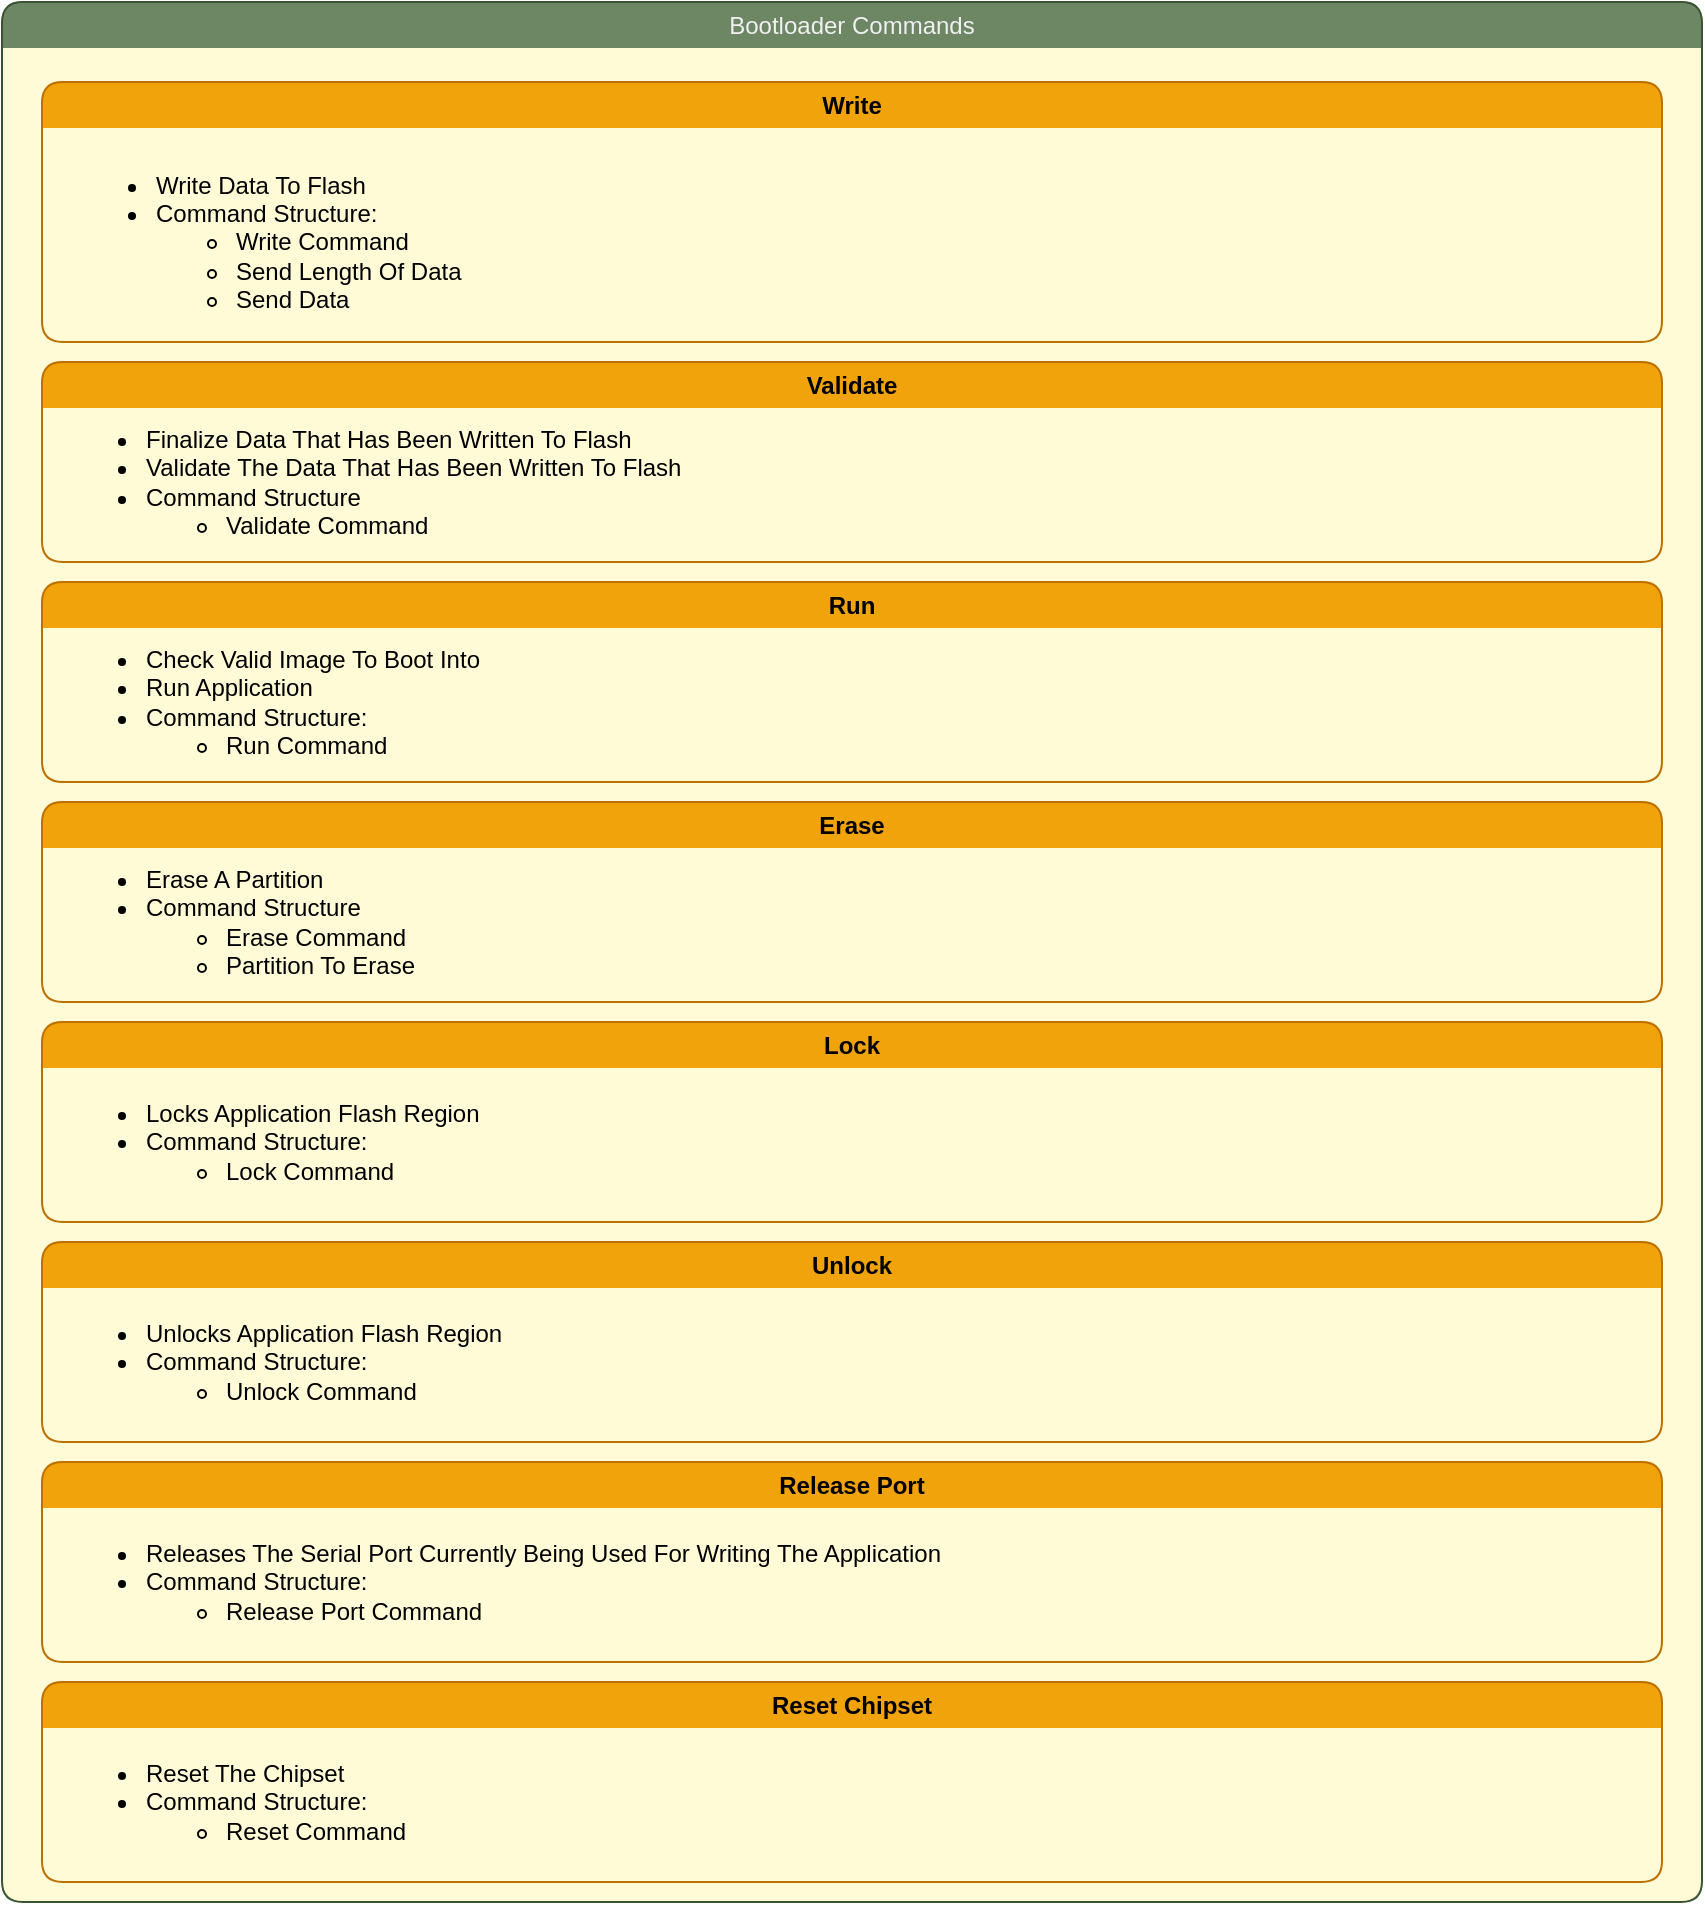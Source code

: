 <mxfile>
    <diagram id="zE94EdC9SHFnJJ0MZ9hF" name="Page-1">
        <mxGraphModel dx="1209" dy="668" grid="1" gridSize="10" guides="1" tooltips="1" connect="1" arrows="1" fold="1" page="1" pageScale="1" pageWidth="850" pageHeight="1100" math="0" shadow="0">
            <root>
                <mxCell id="0"/>
                <mxCell id="1" parent="0"/>
                <mxCell id="2" value="&lt;span style=&quot;color: rgb(240, 240, 240); font-weight: 400;&quot;&gt;Bootloader Commands&lt;/span&gt;" style="swimlane;whiteSpace=wrap;html=1;fillColor=#6d8764;fontColor=#ffffff;strokeColor=#3A5431;rounded=1;swimlaneLine=0;swimlaneFillColor=#FFFBD6;" parent="1" vertex="1">
                    <mxGeometry y="10" width="850" height="950" as="geometry"/>
                </mxCell>
                <mxCell id="3" value="Write" style="swimlane;whiteSpace=wrap;html=1;fillColor=#f0a30a;fontColor=#000000;strokeColor=#BD7000;rounded=1;swimlaneLine=0;" vertex="1" parent="2">
                    <mxGeometry x="20" y="40" width="810" height="130" as="geometry"/>
                </mxCell>
                <mxCell id="4" value="&lt;ul&gt;&lt;li&gt;Write Data To Flash&lt;/li&gt;&lt;li&gt;Command Structure:&lt;/li&gt;&lt;ul&gt;&lt;li&gt;Write Command&lt;/li&gt;&lt;li&gt;Send Length Of Data&lt;/li&gt;&lt;li&gt;Send Data&lt;/li&gt;&lt;/ul&gt;&lt;/ul&gt;" style="text;html=1;strokeColor=none;fillColor=none;align=left;verticalAlign=middle;whiteSpace=wrap;rounded=0;fontColor=#000000;" vertex="1" parent="3">
                    <mxGeometry x="15" y="50" width="780" height="60" as="geometry"/>
                </mxCell>
                <mxCell id="6" value="Validate" style="swimlane;whiteSpace=wrap;html=1;fillColor=#f0a30a;fontColor=#000000;strokeColor=#BD7000;rounded=1;swimlaneLine=0;" vertex="1" parent="2">
                    <mxGeometry x="20" y="180" width="810" height="100" as="geometry"/>
                </mxCell>
                <mxCell id="7" value="&lt;ul&gt;&lt;li&gt;Finalize Data That Has Been Written To Flash&lt;/li&gt;&lt;li&gt;Validate The Data That Has Been Written To Flash&lt;/li&gt;&lt;li&gt;Command Structure&lt;/li&gt;&lt;ul&gt;&lt;li&gt;Validate Command&lt;/li&gt;&lt;/ul&gt;&lt;/ul&gt;" style="text;html=1;strokeColor=none;fillColor=none;align=left;verticalAlign=middle;whiteSpace=wrap;rounded=0;fontColor=#000000;" vertex="1" parent="6">
                    <mxGeometry x="10" y="30" width="780" height="60" as="geometry"/>
                </mxCell>
                <mxCell id="8" value="Run" style="swimlane;whiteSpace=wrap;html=1;fillColor=#f0a30a;fontColor=#000000;strokeColor=#BD7000;rounded=1;swimlaneLine=0;" vertex="1" parent="2">
                    <mxGeometry x="20" y="290" width="810" height="100" as="geometry"/>
                </mxCell>
                <mxCell id="9" value="&lt;ul&gt;&lt;li&gt;Check Valid Image To Boot Into&lt;/li&gt;&lt;li&gt;Run Application&lt;/li&gt;&lt;li&gt;Command Structure:&lt;/li&gt;&lt;ul&gt;&lt;li&gt;Run Command&lt;/li&gt;&lt;/ul&gt;&lt;/ul&gt;" style="text;html=1;strokeColor=none;fillColor=none;align=left;verticalAlign=middle;whiteSpace=wrap;rounded=0;fontColor=#000000;" vertex="1" parent="8">
                    <mxGeometry x="10" y="30" width="780" height="60" as="geometry"/>
                </mxCell>
                <mxCell id="10" value="Erase" style="swimlane;whiteSpace=wrap;html=1;fillColor=#f0a30a;fontColor=#000000;strokeColor=#BD7000;rounded=1;swimlaneLine=0;" vertex="1" parent="2">
                    <mxGeometry x="20" y="400" width="810" height="100" as="geometry"/>
                </mxCell>
                <mxCell id="11" value="&lt;ul&gt;&lt;li&gt;Erase A Partition&lt;/li&gt;&lt;li&gt;Command Structure&lt;/li&gt;&lt;ul&gt;&lt;li&gt;Erase Command&lt;/li&gt;&lt;li&gt;Partition To Erase&lt;/li&gt;&lt;/ul&gt;&lt;/ul&gt;" style="text;html=1;strokeColor=none;fillColor=none;align=left;verticalAlign=middle;whiteSpace=wrap;rounded=0;fontColor=#000000;" vertex="1" parent="10">
                    <mxGeometry x="10" y="30" width="780" height="60" as="geometry"/>
                </mxCell>
                <mxCell id="21" value="Lock" style="swimlane;whiteSpace=wrap;html=1;fillColor=#f0a30a;fontColor=#000000;strokeColor=#BD7000;rounded=1;swimlaneLine=0;" vertex="1" parent="2">
                    <mxGeometry x="20" y="510" width="810" height="100" as="geometry"/>
                </mxCell>
                <mxCell id="22" value="&lt;ul&gt;&lt;li&gt;Locks Application Flash Region&lt;/li&gt;&lt;li&gt;Command Structure:&lt;/li&gt;&lt;ul&gt;&lt;li&gt;Lock Command&lt;/li&gt;&lt;/ul&gt;&lt;/ul&gt;" style="text;html=1;strokeColor=none;fillColor=none;align=left;verticalAlign=middle;whiteSpace=wrap;rounded=0;fontColor=#000000;" vertex="1" parent="21">
                    <mxGeometry x="10" y="30" width="780" height="60" as="geometry"/>
                </mxCell>
                <mxCell id="23" value="Unlock" style="swimlane;whiteSpace=wrap;html=1;fillColor=#f0a30a;fontColor=#000000;strokeColor=#BD7000;rounded=1;swimlaneLine=0;" vertex="1" parent="2">
                    <mxGeometry x="20" y="620" width="810" height="100" as="geometry"/>
                </mxCell>
                <mxCell id="24" value="&lt;ul&gt;&lt;li&gt;Unlocks Application Flash Region&lt;/li&gt;&lt;li&gt;Command Structure:&lt;/li&gt;&lt;ul&gt;&lt;li&gt;Unlock Command&lt;/li&gt;&lt;/ul&gt;&lt;/ul&gt;" style="text;html=1;strokeColor=none;fillColor=none;align=left;verticalAlign=middle;whiteSpace=wrap;rounded=0;fontColor=#000000;" vertex="1" parent="23">
                    <mxGeometry x="10" y="30" width="780" height="60" as="geometry"/>
                </mxCell>
                <mxCell id="25" value="Release Port" style="swimlane;whiteSpace=wrap;html=1;fillColor=#f0a30a;fontColor=#000000;strokeColor=#BD7000;rounded=1;swimlaneLine=0;" vertex="1" parent="2">
                    <mxGeometry x="20" y="730" width="810" height="100" as="geometry"/>
                </mxCell>
                <mxCell id="26" value="&lt;ul&gt;&lt;li&gt;Releases The Serial Port Currently Being Used For Writing The Application&amp;nbsp;&lt;/li&gt;&lt;li&gt;Command Structure:&lt;/li&gt;&lt;ul&gt;&lt;li&gt;Release Port Command&lt;/li&gt;&lt;/ul&gt;&lt;/ul&gt;" style="text;html=1;strokeColor=none;fillColor=none;align=left;verticalAlign=middle;whiteSpace=wrap;rounded=0;fontColor=#000000;" vertex="1" parent="25">
                    <mxGeometry x="10" y="30" width="780" height="60" as="geometry"/>
                </mxCell>
                <mxCell id="27" value="Reset Chipset" style="swimlane;whiteSpace=wrap;html=1;fillColor=#f0a30a;fontColor=#000000;strokeColor=#BD7000;rounded=1;swimlaneLine=0;" vertex="1" parent="2">
                    <mxGeometry x="20" y="840" width="810" height="100" as="geometry"/>
                </mxCell>
                <mxCell id="28" value="&lt;ul&gt;&lt;li&gt;Reset The Chipset&amp;nbsp;&lt;/li&gt;&lt;li&gt;Command Structure:&lt;/li&gt;&lt;ul&gt;&lt;li&gt;Reset Command&lt;/li&gt;&lt;/ul&gt;&lt;/ul&gt;" style="text;html=1;strokeColor=none;fillColor=none;align=left;verticalAlign=middle;whiteSpace=wrap;rounded=0;fontColor=#000000;" vertex="1" parent="27">
                    <mxGeometry x="10" y="30" width="780" height="60" as="geometry"/>
                </mxCell>
            </root>
        </mxGraphModel>
    </diagram>
</mxfile>